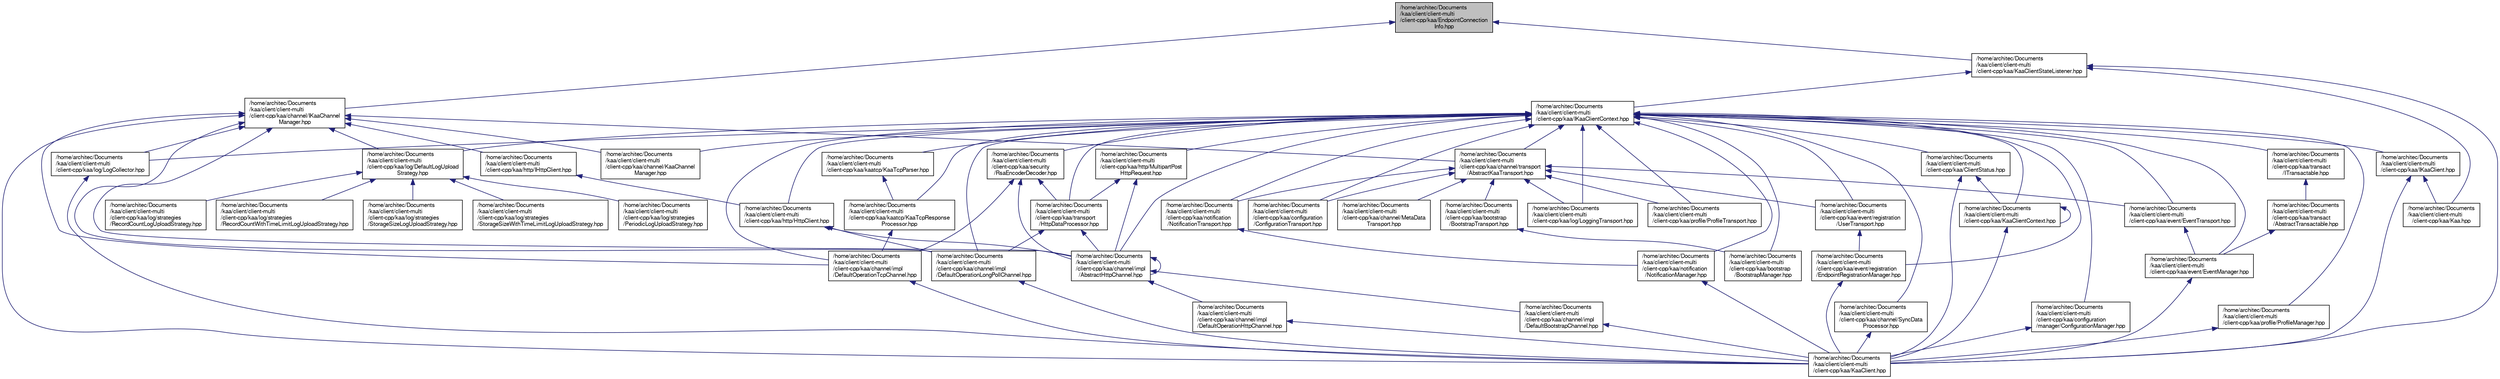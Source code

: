 digraph "/home/architec/Documents/kaa/client/client-multi/client-cpp/kaa/EndpointConnectionInfo.hpp"
{
  bgcolor="transparent";
  edge [fontname="FreeSans",fontsize="10",labelfontname="FreeSans",labelfontsize="10"];
  node [fontname="FreeSans",fontsize="10",shape=record];
  Node1 [label="/home/architec/Documents\l/kaa/client/client-multi\l/client-cpp/kaa/EndpointConnection\lInfo.hpp",height=0.2,width=0.4,color="black", fillcolor="grey75", style="filled" fontcolor="black"];
  Node1 -> Node2 [dir="back",color="midnightblue",fontsize="10",style="solid",fontname="FreeSans"];
  Node2 [label="/home/architec/Documents\l/kaa/client/client-multi\l/client-cpp/kaa/channel/IKaaChannel\lManager.hpp",height=0.2,width=0.4,color="black",URL="$IKaaChannelManager_8hpp.html"];
  Node2 -> Node3 [dir="back",color="midnightblue",fontsize="10",style="solid",fontname="FreeSans"];
  Node3 [label="/home/architec/Documents\l/kaa/client/client-multi\l/client-cpp/kaa/channel/transport\l/AbstractKaaTransport.hpp",height=0.2,width=0.4,color="black",URL="$AbstractKaaTransport_8hpp.html"];
  Node3 -> Node4 [dir="back",color="midnightblue",fontsize="10",style="solid",fontname="FreeSans"];
  Node4 [label="/home/architec/Documents\l/kaa/client/client-multi\l/client-cpp/kaa/bootstrap\l/BootstrapTransport.hpp",height=0.2,width=0.4,color="black",URL="$BootstrapTransport_8hpp.html"];
  Node4 -> Node5 [dir="back",color="midnightblue",fontsize="10",style="solid",fontname="FreeSans"];
  Node5 [label="/home/architec/Documents\l/kaa/client/client-multi\l/client-cpp/kaa/bootstrap\l/BootstrapManager.hpp",height=0.2,width=0.4,color="black",URL="$BootstrapManager_8hpp.html"];
  Node3 -> Node6 [dir="back",color="midnightblue",fontsize="10",style="solid",fontname="FreeSans"];
  Node6 [label="/home/architec/Documents\l/kaa/client/client-multi\l/client-cpp/kaa/channel/MetaData\lTransport.hpp",height=0.2,width=0.4,color="black",URL="$MetaDataTransport_8hpp.html"];
  Node3 -> Node7 [dir="back",color="midnightblue",fontsize="10",style="solid",fontname="FreeSans"];
  Node7 [label="/home/architec/Documents\l/kaa/client/client-multi\l/client-cpp/kaa/configuration\l/ConfigurationTransport.hpp",height=0.2,width=0.4,color="black",URL="$ConfigurationTransport_8hpp.html"];
  Node3 -> Node8 [dir="back",color="midnightblue",fontsize="10",style="solid",fontname="FreeSans"];
  Node8 [label="/home/architec/Documents\l/kaa/client/client-multi\l/client-cpp/kaa/event/EventTransport.hpp",height=0.2,width=0.4,color="black",URL="$EventTransport_8hpp.html"];
  Node8 -> Node9 [dir="back",color="midnightblue",fontsize="10",style="solid",fontname="FreeSans"];
  Node9 [label="/home/architec/Documents\l/kaa/client/client-multi\l/client-cpp/kaa/event/EventManager.hpp",height=0.2,width=0.4,color="black",URL="$EventManager_8hpp.html"];
  Node9 -> Node10 [dir="back",color="midnightblue",fontsize="10",style="solid",fontname="FreeSans"];
  Node10 [label="/home/architec/Documents\l/kaa/client/client-multi\l/client-cpp/kaa/KaaClient.hpp",height=0.2,width=0.4,color="black",URL="$KaaClient_8hpp.html"];
  Node3 -> Node11 [dir="back",color="midnightblue",fontsize="10",style="solid",fontname="FreeSans"];
  Node11 [label="/home/architec/Documents\l/kaa/client/client-multi\l/client-cpp/kaa/event/registration\l/UserTransport.hpp",height=0.2,width=0.4,color="black",URL="$UserTransport_8hpp.html"];
  Node11 -> Node12 [dir="back",color="midnightblue",fontsize="10",style="solid",fontname="FreeSans"];
  Node12 [label="/home/architec/Documents\l/kaa/client/client-multi\l/client-cpp/kaa/event/registration\l/EndpointRegistrationManager.hpp",height=0.2,width=0.4,color="black",URL="$EndpointRegistrationManager_8hpp.html"];
  Node12 -> Node10 [dir="back",color="midnightblue",fontsize="10",style="solid",fontname="FreeSans"];
  Node3 -> Node13 [dir="back",color="midnightblue",fontsize="10",style="solid",fontname="FreeSans"];
  Node13 [label="/home/architec/Documents\l/kaa/client/client-multi\l/client-cpp/kaa/notification\l/NotificationTransport.hpp",height=0.2,width=0.4,color="black",URL="$NotificationTransport_8hpp.html"];
  Node13 -> Node14 [dir="back",color="midnightblue",fontsize="10",style="solid",fontname="FreeSans"];
  Node14 [label="/home/architec/Documents\l/kaa/client/client-multi\l/client-cpp/kaa/notification\l/NotificationManager.hpp",height=0.2,width=0.4,color="black",URL="$NotificationManager_8hpp.html"];
  Node14 -> Node10 [dir="back",color="midnightblue",fontsize="10",style="solid",fontname="FreeSans"];
  Node3 -> Node15 [dir="back",color="midnightblue",fontsize="10",style="solid",fontname="FreeSans"];
  Node15 [label="/home/architec/Documents\l/kaa/client/client-multi\l/client-cpp/kaa/log/LoggingTransport.hpp",height=0.2,width=0.4,color="black",URL="$LoggingTransport_8hpp.html"];
  Node3 -> Node16 [dir="back",color="midnightblue",fontsize="10",style="solid",fontname="FreeSans"];
  Node16 [label="/home/architec/Documents\l/kaa/client/client-multi\l/client-cpp/kaa/profile/ProfileTransport.hpp",height=0.2,width=0.4,color="black",URL="$ProfileTransport_8hpp.html"];
  Node2 -> Node17 [dir="back",color="midnightblue",fontsize="10",style="solid",fontname="FreeSans"];
  Node17 [label="/home/architec/Documents\l/kaa/client/client-multi\l/client-cpp/kaa/http/IHttpClient.hpp",height=0.2,width=0.4,color="black",URL="$IHttpClient_8hpp.html"];
  Node17 -> Node18 [dir="back",color="midnightblue",fontsize="10",style="solid",fontname="FreeSans"];
  Node18 [label="/home/architec/Documents\l/kaa/client/client-multi\l/client-cpp/kaa/http/HttpClient.hpp",height=0.2,width=0.4,color="black",URL="$HttpClient_8hpp.html"];
  Node18 -> Node19 [dir="back",color="midnightblue",fontsize="10",style="solid",fontname="FreeSans"];
  Node19 [label="/home/architec/Documents\l/kaa/client/client-multi\l/client-cpp/kaa/channel/impl\l/AbstractHttpChannel.hpp",height=0.2,width=0.4,color="black",URL="$AbstractHttpChannel_8hpp.html"];
  Node19 -> Node19 [dir="back",color="midnightblue",fontsize="10",style="solid",fontname="FreeSans"];
  Node19 -> Node20 [dir="back",color="midnightblue",fontsize="10",style="solid",fontname="FreeSans"];
  Node20 [label="/home/architec/Documents\l/kaa/client/client-multi\l/client-cpp/kaa/channel/impl\l/DefaultBootstrapChannel.hpp",height=0.2,width=0.4,color="black",URL="$DefaultBootstrapChannel_8hpp.html"];
  Node20 -> Node10 [dir="back",color="midnightblue",fontsize="10",style="solid",fontname="FreeSans"];
  Node19 -> Node21 [dir="back",color="midnightblue",fontsize="10",style="solid",fontname="FreeSans"];
  Node21 [label="/home/architec/Documents\l/kaa/client/client-multi\l/client-cpp/kaa/channel/impl\l/DefaultOperationHttpChannel.hpp",height=0.2,width=0.4,color="black",URL="$DefaultOperationHttpChannel_8hpp.html"];
  Node21 -> Node10 [dir="back",color="midnightblue",fontsize="10",style="solid",fontname="FreeSans"];
  Node18 -> Node22 [dir="back",color="midnightblue",fontsize="10",style="solid",fontname="FreeSans"];
  Node22 [label="/home/architec/Documents\l/kaa/client/client-multi\l/client-cpp/kaa/channel/impl\l/DefaultOperationLongPollChannel.hpp",height=0.2,width=0.4,color="black",URL="$DefaultOperationLongPollChannel_8hpp.html"];
  Node22 -> Node10 [dir="back",color="midnightblue",fontsize="10",style="solid",fontname="FreeSans"];
  Node2 -> Node19 [dir="back",color="midnightblue",fontsize="10",style="solid",fontname="FreeSans"];
  Node2 -> Node22 [dir="back",color="midnightblue",fontsize="10",style="solid",fontname="FreeSans"];
  Node2 -> Node23 [dir="back",color="midnightblue",fontsize="10",style="solid",fontname="FreeSans"];
  Node23 [label="/home/architec/Documents\l/kaa/client/client-multi\l/client-cpp/kaa/channel/impl\l/DefaultOperationTcpChannel.hpp",height=0.2,width=0.4,color="black",URL="$DefaultOperationTcpChannel_8hpp.html"];
  Node23 -> Node10 [dir="back",color="midnightblue",fontsize="10",style="solid",fontname="FreeSans"];
  Node2 -> Node24 [dir="back",color="midnightblue",fontsize="10",style="solid",fontname="FreeSans"];
  Node24 [label="/home/architec/Documents\l/kaa/client/client-multi\l/client-cpp/kaa/channel/KaaChannel\lManager.hpp",height=0.2,width=0.4,color="black",URL="$KaaChannelManager_8hpp.html"];
  Node2 -> Node10 [dir="back",color="midnightblue",fontsize="10",style="solid",fontname="FreeSans"];
  Node2 -> Node25 [dir="back",color="midnightblue",fontsize="10",style="solid",fontname="FreeSans"];
  Node25 [label="/home/architec/Documents\l/kaa/client/client-multi\l/client-cpp/kaa/log/LogCollector.hpp",height=0.2,width=0.4,color="black",URL="$LogCollector_8hpp.html"];
  Node25 -> Node10 [dir="back",color="midnightblue",fontsize="10",style="solid",fontname="FreeSans"];
  Node2 -> Node26 [dir="back",color="midnightblue",fontsize="10",style="solid",fontname="FreeSans"];
  Node26 [label="/home/architec/Documents\l/kaa/client/client-multi\l/client-cpp/kaa/log/DefaultLogUpload\lStrategy.hpp",height=0.2,width=0.4,color="black",URL="$DefaultLogUploadStrategy_8hpp.html"];
  Node26 -> Node27 [dir="back",color="midnightblue",fontsize="10",style="solid",fontname="FreeSans"];
  Node27 [label="/home/architec/Documents\l/kaa/client/client-multi\l/client-cpp/kaa/log/strategies\l/PeriodicLogUploadStrategy.hpp",height=0.2,width=0.4,color="black",URL="$PeriodicLogUploadStrategy_8hpp.html"];
  Node26 -> Node28 [dir="back",color="midnightblue",fontsize="10",style="solid",fontname="FreeSans"];
  Node28 [label="/home/architec/Documents\l/kaa/client/client-multi\l/client-cpp/kaa/log/strategies\l/RecordCountLogUploadStrategy.hpp",height=0.2,width=0.4,color="black",URL="$RecordCountLogUploadStrategy_8hpp.html"];
  Node26 -> Node29 [dir="back",color="midnightblue",fontsize="10",style="solid",fontname="FreeSans"];
  Node29 [label="/home/architec/Documents\l/kaa/client/client-multi\l/client-cpp/kaa/log/strategies\l/RecordCountWithTimeLimitLogUploadStrategy.hpp",height=0.2,width=0.4,color="black",URL="$RecordCountWithTimeLimitLogUploadStrategy_8hpp.html"];
  Node26 -> Node30 [dir="back",color="midnightblue",fontsize="10",style="solid",fontname="FreeSans"];
  Node30 [label="/home/architec/Documents\l/kaa/client/client-multi\l/client-cpp/kaa/log/strategies\l/StorageSizeLogUploadStrategy.hpp",height=0.2,width=0.4,color="black",URL="$StorageSizeLogUploadStrategy_8hpp.html"];
  Node26 -> Node31 [dir="back",color="midnightblue",fontsize="10",style="solid",fontname="FreeSans"];
  Node31 [label="/home/architec/Documents\l/kaa/client/client-multi\l/client-cpp/kaa/log/strategies\l/StorageSizeWithTimeLimitLogUploadStrategy.hpp",height=0.2,width=0.4,color="black",URL="$StorageSizeWithTimeLimitLogUploadStrategy_8hpp.html"];
  Node1 -> Node32 [dir="back",color="midnightblue",fontsize="10",style="solid",fontname="FreeSans"];
  Node32 [label="/home/architec/Documents\l/kaa/client/client-multi\l/client-cpp/kaa/KaaClientStateListener.hpp",height=0.2,width=0.4,color="black",URL="$KaaClientStateListener_8hpp.html"];
  Node32 -> Node33 [dir="back",color="midnightblue",fontsize="10",style="solid",fontname="FreeSans"];
  Node33 [label="/home/architec/Documents\l/kaa/client/client-multi\l/client-cpp/kaa/IKaaClientContext.hpp",height=0.2,width=0.4,color="black",URL="$IKaaClientContext_8hpp.html"];
  Node33 -> Node3 [dir="back",color="midnightblue",fontsize="10",style="solid",fontname="FreeSans"];
  Node33 -> Node5 [dir="back",color="midnightblue",fontsize="10",style="solid",fontname="FreeSans"];
  Node33 -> Node18 [dir="back",color="midnightblue",fontsize="10",style="solid",fontname="FreeSans"];
  Node33 -> Node34 [dir="back",color="midnightblue",fontsize="10",style="solid",fontname="FreeSans"];
  Node34 [label="/home/architec/Documents\l/kaa/client/client-multi\l/client-cpp/kaa/security\l/RsaEncoderDecoder.hpp",height=0.2,width=0.4,color="black",URL="$RsaEncoderDecoder_8hpp.html"];
  Node34 -> Node19 [dir="back",color="midnightblue",fontsize="10",style="solid",fontname="FreeSans"];
  Node34 -> Node35 [dir="back",color="midnightblue",fontsize="10",style="solid",fontname="FreeSans"];
  Node35 [label="/home/architec/Documents\l/kaa/client/client-multi\l/client-cpp/kaa/transport\l/HttpDataProcessor.hpp",height=0.2,width=0.4,color="black",URL="$HttpDataProcessor_8hpp.html"];
  Node35 -> Node19 [dir="back",color="midnightblue",fontsize="10",style="solid",fontname="FreeSans"];
  Node35 -> Node22 [dir="back",color="midnightblue",fontsize="10",style="solid",fontname="FreeSans"];
  Node34 -> Node23 [dir="back",color="midnightblue",fontsize="10",style="solid",fontname="FreeSans"];
  Node33 -> Node36 [dir="back",color="midnightblue",fontsize="10",style="solid",fontname="FreeSans"];
  Node36 [label="/home/architec/Documents\l/kaa/client/client-multi\l/client-cpp/kaa/http/MultipartPost\lHttpRequest.hpp",height=0.2,width=0.4,color="black",URL="$MultipartPostHttpRequest_8hpp.html"];
  Node36 -> Node19 [dir="back",color="midnightblue",fontsize="10",style="solid",fontname="FreeSans"];
  Node36 -> Node35 [dir="back",color="midnightblue",fontsize="10",style="solid",fontname="FreeSans"];
  Node33 -> Node35 [dir="back",color="midnightblue",fontsize="10",style="solid",fontname="FreeSans"];
  Node33 -> Node19 [dir="back",color="midnightblue",fontsize="10",style="solid",fontname="FreeSans"];
  Node33 -> Node22 [dir="back",color="midnightblue",fontsize="10",style="solid",fontname="FreeSans"];
  Node33 -> Node37 [dir="back",color="midnightblue",fontsize="10",style="solid",fontname="FreeSans"];
  Node37 [label="/home/architec/Documents\l/kaa/client/client-multi\l/client-cpp/kaa/kaatcp/KaaTcpParser.hpp",height=0.2,width=0.4,color="black",URL="$KaaTcpParser_8hpp.html"];
  Node37 -> Node38 [dir="back",color="midnightblue",fontsize="10",style="solid",fontname="FreeSans"];
  Node38 [label="/home/architec/Documents\l/kaa/client/client-multi\l/client-cpp/kaa/kaatcp/KaaTcpResponse\lProcessor.hpp",height=0.2,width=0.4,color="black",URL="$KaaTcpResponseProcessor_8hpp.html"];
  Node38 -> Node23 [dir="back",color="midnightblue",fontsize="10",style="solid",fontname="FreeSans"];
  Node33 -> Node38 [dir="back",color="midnightblue",fontsize="10",style="solid",fontname="FreeSans"];
  Node33 -> Node23 [dir="back",color="midnightblue",fontsize="10",style="solid",fontname="FreeSans"];
  Node33 -> Node24 [dir="back",color="midnightblue",fontsize="10",style="solid",fontname="FreeSans"];
  Node33 -> Node39 [dir="back",color="midnightblue",fontsize="10",style="solid",fontname="FreeSans"];
  Node39 [label="/home/architec/Documents\l/kaa/client/client-multi\l/client-cpp/kaa/channel/SyncData\lProcessor.hpp",height=0.2,width=0.4,color="black",URL="$SyncDataProcessor_8hpp.html"];
  Node39 -> Node10 [dir="back",color="midnightblue",fontsize="10",style="solid",fontname="FreeSans"];
  Node33 -> Node40 [dir="back",color="midnightblue",fontsize="10",style="solid",fontname="FreeSans"];
  Node40 [label="/home/architec/Documents\l/kaa/client/client-multi\l/client-cpp/kaa/ClientStatus.hpp",height=0.2,width=0.4,color="black",URL="$ClientStatus_8hpp.html"];
  Node40 -> Node10 [dir="back",color="midnightblue",fontsize="10",style="solid",fontname="FreeSans"];
  Node40 -> Node41 [dir="back",color="midnightblue",fontsize="10",style="solid",fontname="FreeSans"];
  Node41 [label="/home/architec/Documents\l/kaa/client/client-multi\l/client-cpp/kaa/KaaClientContext.hpp",height=0.2,width=0.4,color="black",URL="$KaaClientContext_8hpp.html"];
  Node41 -> Node10 [dir="back",color="midnightblue",fontsize="10",style="solid",fontname="FreeSans"];
  Node41 -> Node41 [dir="back",color="midnightblue",fontsize="10",style="solid",fontname="FreeSans"];
  Node33 -> Node7 [dir="back",color="midnightblue",fontsize="10",style="solid",fontname="FreeSans"];
  Node33 -> Node42 [dir="back",color="midnightblue",fontsize="10",style="solid",fontname="FreeSans"];
  Node42 [label="/home/architec/Documents\l/kaa/client/client-multi\l/client-cpp/kaa/configuration\l/manager/ConfigurationManager.hpp",height=0.2,width=0.4,color="black",URL="$ConfigurationManager_8hpp.html"];
  Node42 -> Node10 [dir="back",color="midnightblue",fontsize="10",style="solid",fontname="FreeSans"];
  Node33 -> Node8 [dir="back",color="midnightblue",fontsize="10",style="solid",fontname="FreeSans"];
  Node33 -> Node43 [dir="back",color="midnightblue",fontsize="10",style="solid",fontname="FreeSans"];
  Node43 [label="/home/architec/Documents\l/kaa/client/client-multi\l/client-cpp/kaa/transact\l/ITransactable.hpp",height=0.2,width=0.4,color="black",URL="$ITransactable_8hpp.html"];
  Node43 -> Node44 [dir="back",color="midnightblue",fontsize="10",style="solid",fontname="FreeSans"];
  Node44 [label="/home/architec/Documents\l/kaa/client/client-multi\l/client-cpp/kaa/transact\l/AbstractTransactable.hpp",height=0.2,width=0.4,color="black",URL="$AbstractTransactable_8hpp.html"];
  Node44 -> Node9 [dir="back",color="midnightblue",fontsize="10",style="solid",fontname="FreeSans"];
  Node33 -> Node9 [dir="back",color="midnightblue",fontsize="10",style="solid",fontname="FreeSans"];
  Node33 -> Node11 [dir="back",color="midnightblue",fontsize="10",style="solid",fontname="FreeSans"];
  Node33 -> Node12 [dir="back",color="midnightblue",fontsize="10",style="solid",fontname="FreeSans"];
  Node33 -> Node45 [dir="back",color="midnightblue",fontsize="10",style="solid",fontname="FreeSans"];
  Node45 [label="/home/architec/Documents\l/kaa/client/client-multi\l/client-cpp/kaa/IKaaClient.hpp",height=0.2,width=0.4,color="black",URL="$IKaaClient_8hpp.html"];
  Node45 -> Node46 [dir="back",color="midnightblue",fontsize="10",style="solid",fontname="FreeSans"];
  Node46 [label="/home/architec/Documents\l/kaa/client/client-multi\l/client-cpp/kaa/Kaa.hpp",height=0.2,width=0.4,color="black",URL="$Kaa_8hpp.html"];
  Node45 -> Node10 [dir="back",color="midnightblue",fontsize="10",style="solid",fontname="FreeSans"];
  Node33 -> Node47 [dir="back",color="midnightblue",fontsize="10",style="solid",fontname="FreeSans"];
  Node47 [label="/home/architec/Documents\l/kaa/client/client-multi\l/client-cpp/kaa/profile/ProfileManager.hpp",height=0.2,width=0.4,color="black",URL="$ProfileManager_8hpp.html"];
  Node47 -> Node10 [dir="back",color="midnightblue",fontsize="10",style="solid",fontname="FreeSans"];
  Node33 -> Node13 [dir="back",color="midnightblue",fontsize="10",style="solid",fontname="FreeSans"];
  Node33 -> Node14 [dir="back",color="midnightblue",fontsize="10",style="solid",fontname="FreeSans"];
  Node33 -> Node25 [dir="back",color="midnightblue",fontsize="10",style="solid",fontname="FreeSans"];
  Node33 -> Node41 [dir="back",color="midnightblue",fontsize="10",style="solid",fontname="FreeSans"];
  Node33 -> Node26 [dir="back",color="midnightblue",fontsize="10",style="solid",fontname="FreeSans"];
  Node33 -> Node15 [dir="back",color="midnightblue",fontsize="10",style="solid",fontname="FreeSans"];
  Node33 -> Node16 [dir="back",color="midnightblue",fontsize="10",style="solid",fontname="FreeSans"];
  Node32 -> Node46 [dir="back",color="midnightblue",fontsize="10",style="solid",fontname="FreeSans"];
  Node32 -> Node10 [dir="back",color="midnightblue",fontsize="10",style="solid",fontname="FreeSans"];
}
